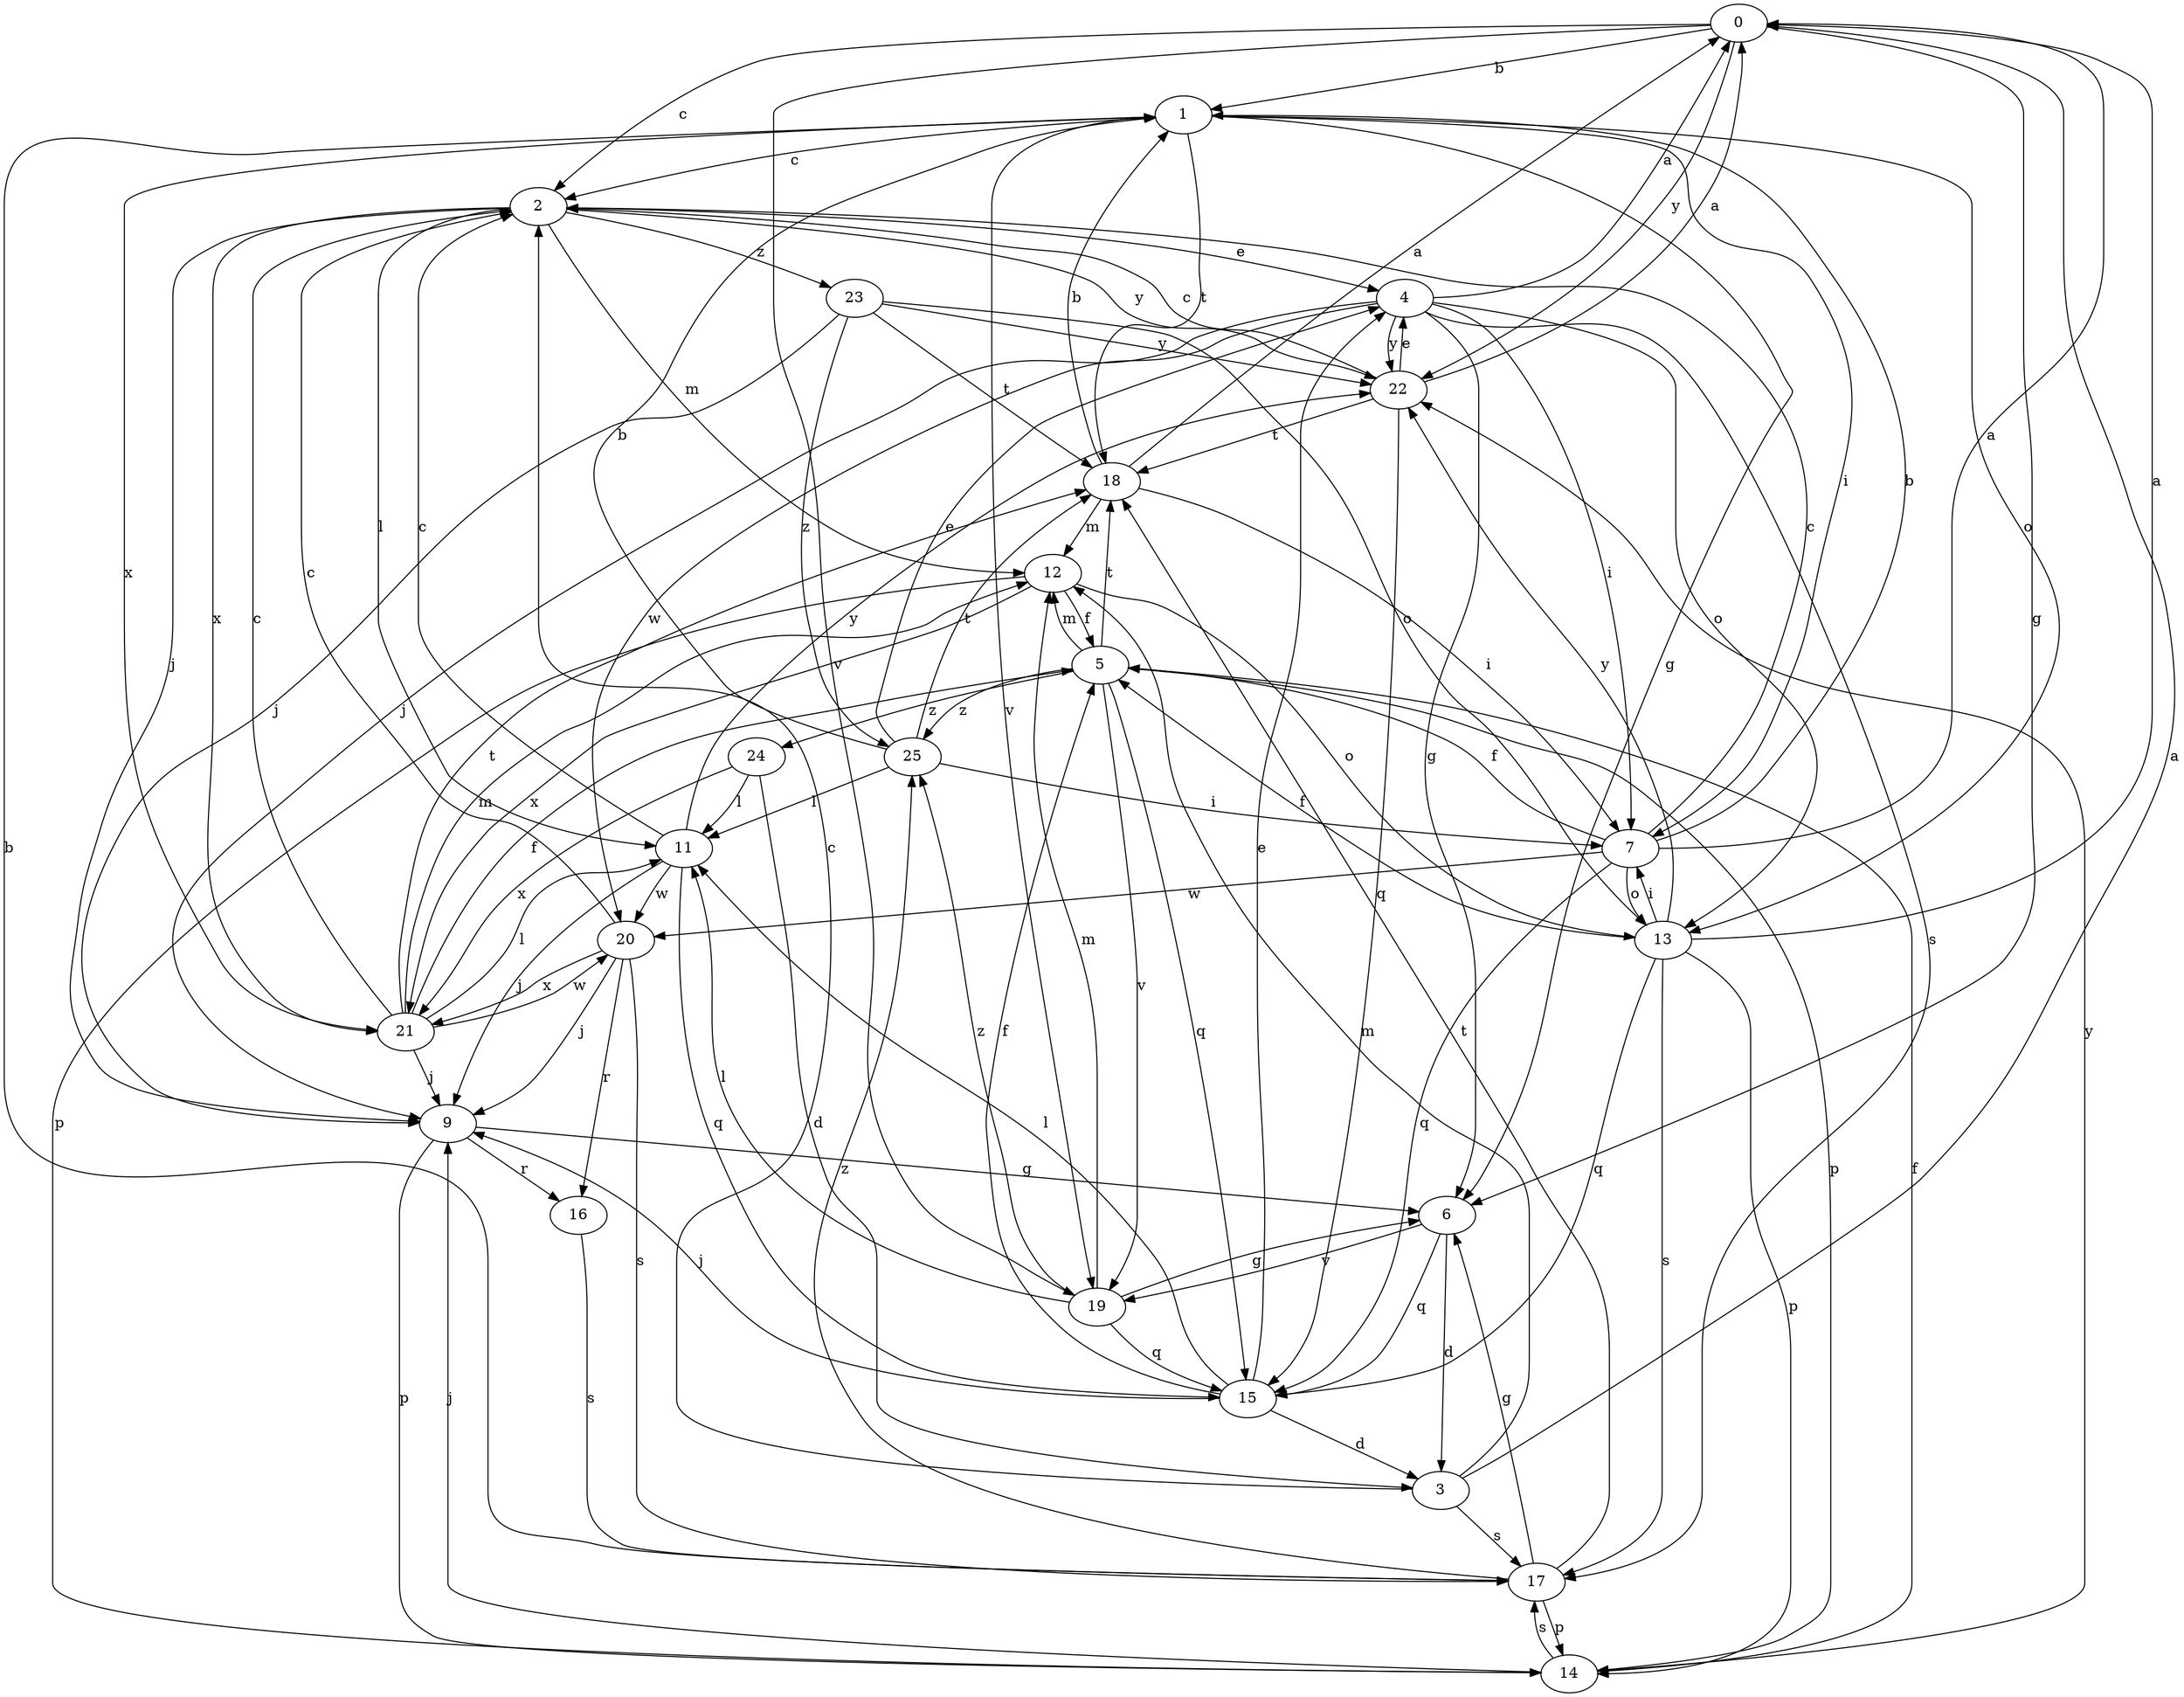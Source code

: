 strict digraph  {
0;
1;
2;
3;
4;
5;
6;
7;
9;
11;
12;
13;
14;
15;
16;
17;
18;
19;
20;
21;
22;
23;
24;
25;
0 -> 1  [label=b];
0 -> 2  [label=c];
0 -> 6  [label=g];
0 -> 19  [label=v];
0 -> 22  [label=y];
1 -> 2  [label=c];
1 -> 6  [label=g];
1 -> 7  [label=i];
1 -> 13  [label=o];
1 -> 18  [label=t];
1 -> 19  [label=v];
1 -> 21  [label=x];
2 -> 4  [label=e];
2 -> 9  [label=j];
2 -> 11  [label=l];
2 -> 12  [label=m];
2 -> 21  [label=x];
2 -> 22  [label=y];
2 -> 23  [label=z];
3 -> 0  [label=a];
3 -> 2  [label=c];
3 -> 12  [label=m];
3 -> 17  [label=s];
4 -> 0  [label=a];
4 -> 6  [label=g];
4 -> 7  [label=i];
4 -> 9  [label=j];
4 -> 13  [label=o];
4 -> 17  [label=s];
4 -> 20  [label=w];
4 -> 22  [label=y];
5 -> 12  [label=m];
5 -> 14  [label=p];
5 -> 15  [label=q];
5 -> 18  [label=t];
5 -> 19  [label=v];
5 -> 24  [label=z];
5 -> 25  [label=z];
6 -> 3  [label=d];
6 -> 15  [label=q];
6 -> 19  [label=v];
7 -> 0  [label=a];
7 -> 1  [label=b];
7 -> 2  [label=c];
7 -> 5  [label=f];
7 -> 13  [label=o];
7 -> 15  [label=q];
7 -> 20  [label=w];
9 -> 6  [label=g];
9 -> 14  [label=p];
9 -> 16  [label=r];
11 -> 2  [label=c];
11 -> 9  [label=j];
11 -> 15  [label=q];
11 -> 20  [label=w];
11 -> 22  [label=y];
12 -> 5  [label=f];
12 -> 13  [label=o];
12 -> 14  [label=p];
12 -> 21  [label=x];
13 -> 0  [label=a];
13 -> 5  [label=f];
13 -> 7  [label=i];
13 -> 14  [label=p];
13 -> 15  [label=q];
13 -> 17  [label=s];
13 -> 22  [label=y];
14 -> 5  [label=f];
14 -> 9  [label=j];
14 -> 17  [label=s];
14 -> 22  [label=y];
15 -> 3  [label=d];
15 -> 4  [label=e];
15 -> 5  [label=f];
15 -> 9  [label=j];
15 -> 11  [label=l];
16 -> 17  [label=s];
17 -> 1  [label=b];
17 -> 6  [label=g];
17 -> 14  [label=p];
17 -> 18  [label=t];
17 -> 25  [label=z];
18 -> 0  [label=a];
18 -> 1  [label=b];
18 -> 7  [label=i];
18 -> 12  [label=m];
19 -> 6  [label=g];
19 -> 11  [label=l];
19 -> 12  [label=m];
19 -> 15  [label=q];
19 -> 25  [label=z];
20 -> 2  [label=c];
20 -> 9  [label=j];
20 -> 16  [label=r];
20 -> 17  [label=s];
20 -> 21  [label=x];
21 -> 2  [label=c];
21 -> 5  [label=f];
21 -> 9  [label=j];
21 -> 11  [label=l];
21 -> 12  [label=m];
21 -> 18  [label=t];
21 -> 20  [label=w];
22 -> 0  [label=a];
22 -> 2  [label=c];
22 -> 4  [label=e];
22 -> 15  [label=q];
22 -> 18  [label=t];
23 -> 9  [label=j];
23 -> 13  [label=o];
23 -> 18  [label=t];
23 -> 22  [label=y];
23 -> 25  [label=z];
24 -> 3  [label=d];
24 -> 11  [label=l];
24 -> 21  [label=x];
25 -> 1  [label=b];
25 -> 4  [label=e];
25 -> 7  [label=i];
25 -> 11  [label=l];
25 -> 18  [label=t];
}
